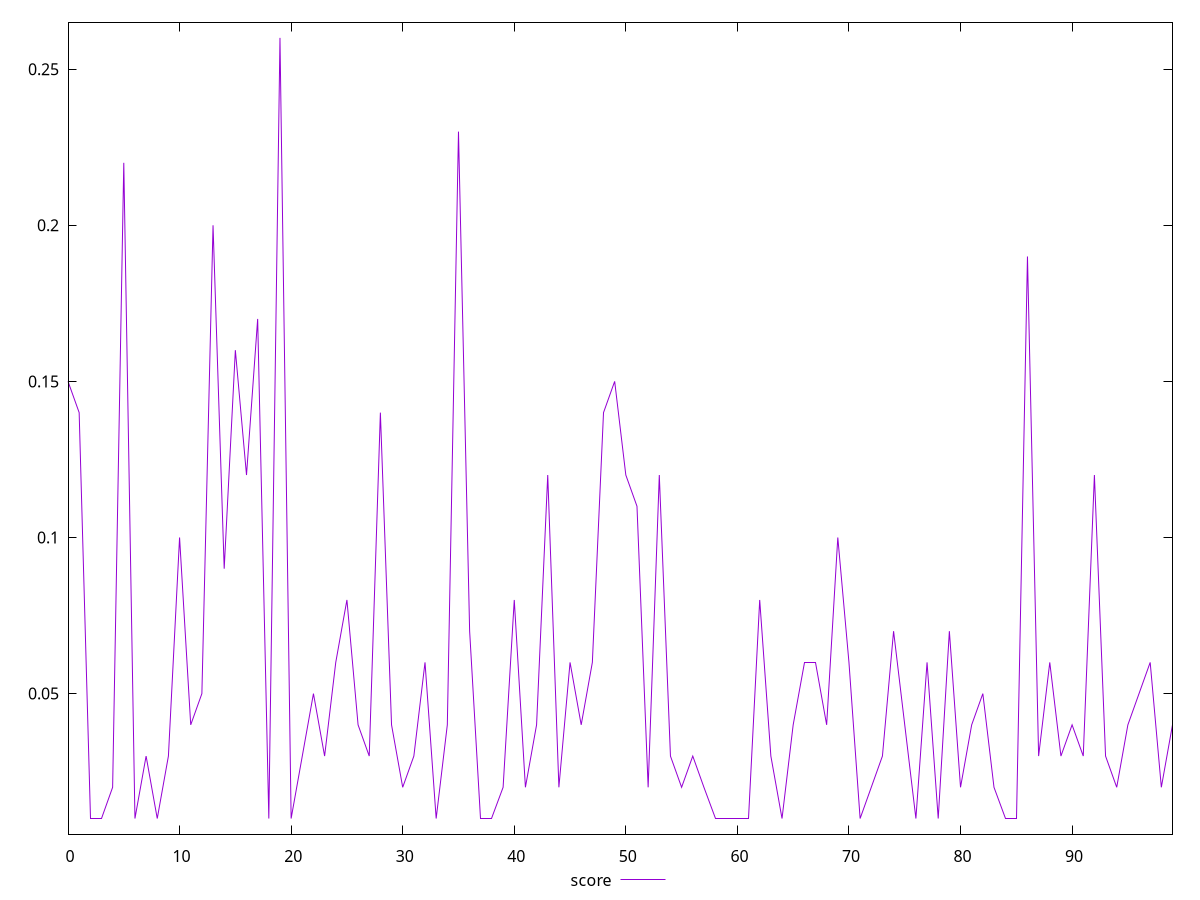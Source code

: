 reset

$score <<EOF
0 0.15
1 0.14
2 0.01
3 0.01
4 0.02
5 0.22
6 0.01
7 0.03
8 0.01
9 0.03
10 0.1
11 0.04
12 0.05
13 0.2
14 0.09
15 0.16
16 0.12
17 0.17
18 0.01
19 0.26
20 0.01
21 0.03
22 0.05
23 0.03
24 0.06
25 0.08
26 0.04
27 0.03
28 0.14
29 0.04
30 0.02
31 0.03
32 0.06
33 0.01
34 0.04
35 0.23
36 0.07
37 0.01
38 0.01
39 0.02
40 0.08
41 0.02
42 0.04
43 0.12
44 0.02
45 0.06
46 0.04
47 0.06
48 0.14
49 0.15
50 0.12
51 0.11
52 0.02
53 0.12
54 0.03
55 0.02
56 0.03
57 0.02
58 0.01
59 0.01
60 0.01
61 0.01
62 0.08
63 0.03
64 0.01
65 0.04
66 0.06
67 0.06
68 0.04
69 0.1
70 0.06
71 0.01
72 0.02
73 0.03
74 0.07
75 0.04
76 0.01
77 0.06
78 0.01
79 0.07
80 0.02
81 0.04
82 0.05
83 0.02
84 0.01
85 0.01
86 0.19
87 0.03
88 0.06
89 0.03
90 0.04
91 0.03
92 0.12
93 0.03
94 0.02
95 0.04
96 0.05
97 0.06
98 0.02
99 0.04
EOF

set key outside below
set xrange [0:99]
set yrange [0.005:0.265]
set trange [0.005:0.265]
set terminal svg size 640, 500 enhanced background rgb 'white'
set output "report/report_00029_2021-02-24T13-36-40.390Z/total-blocking-time/samples/astro/score/values.svg"

plot $score title "score" with line

reset
